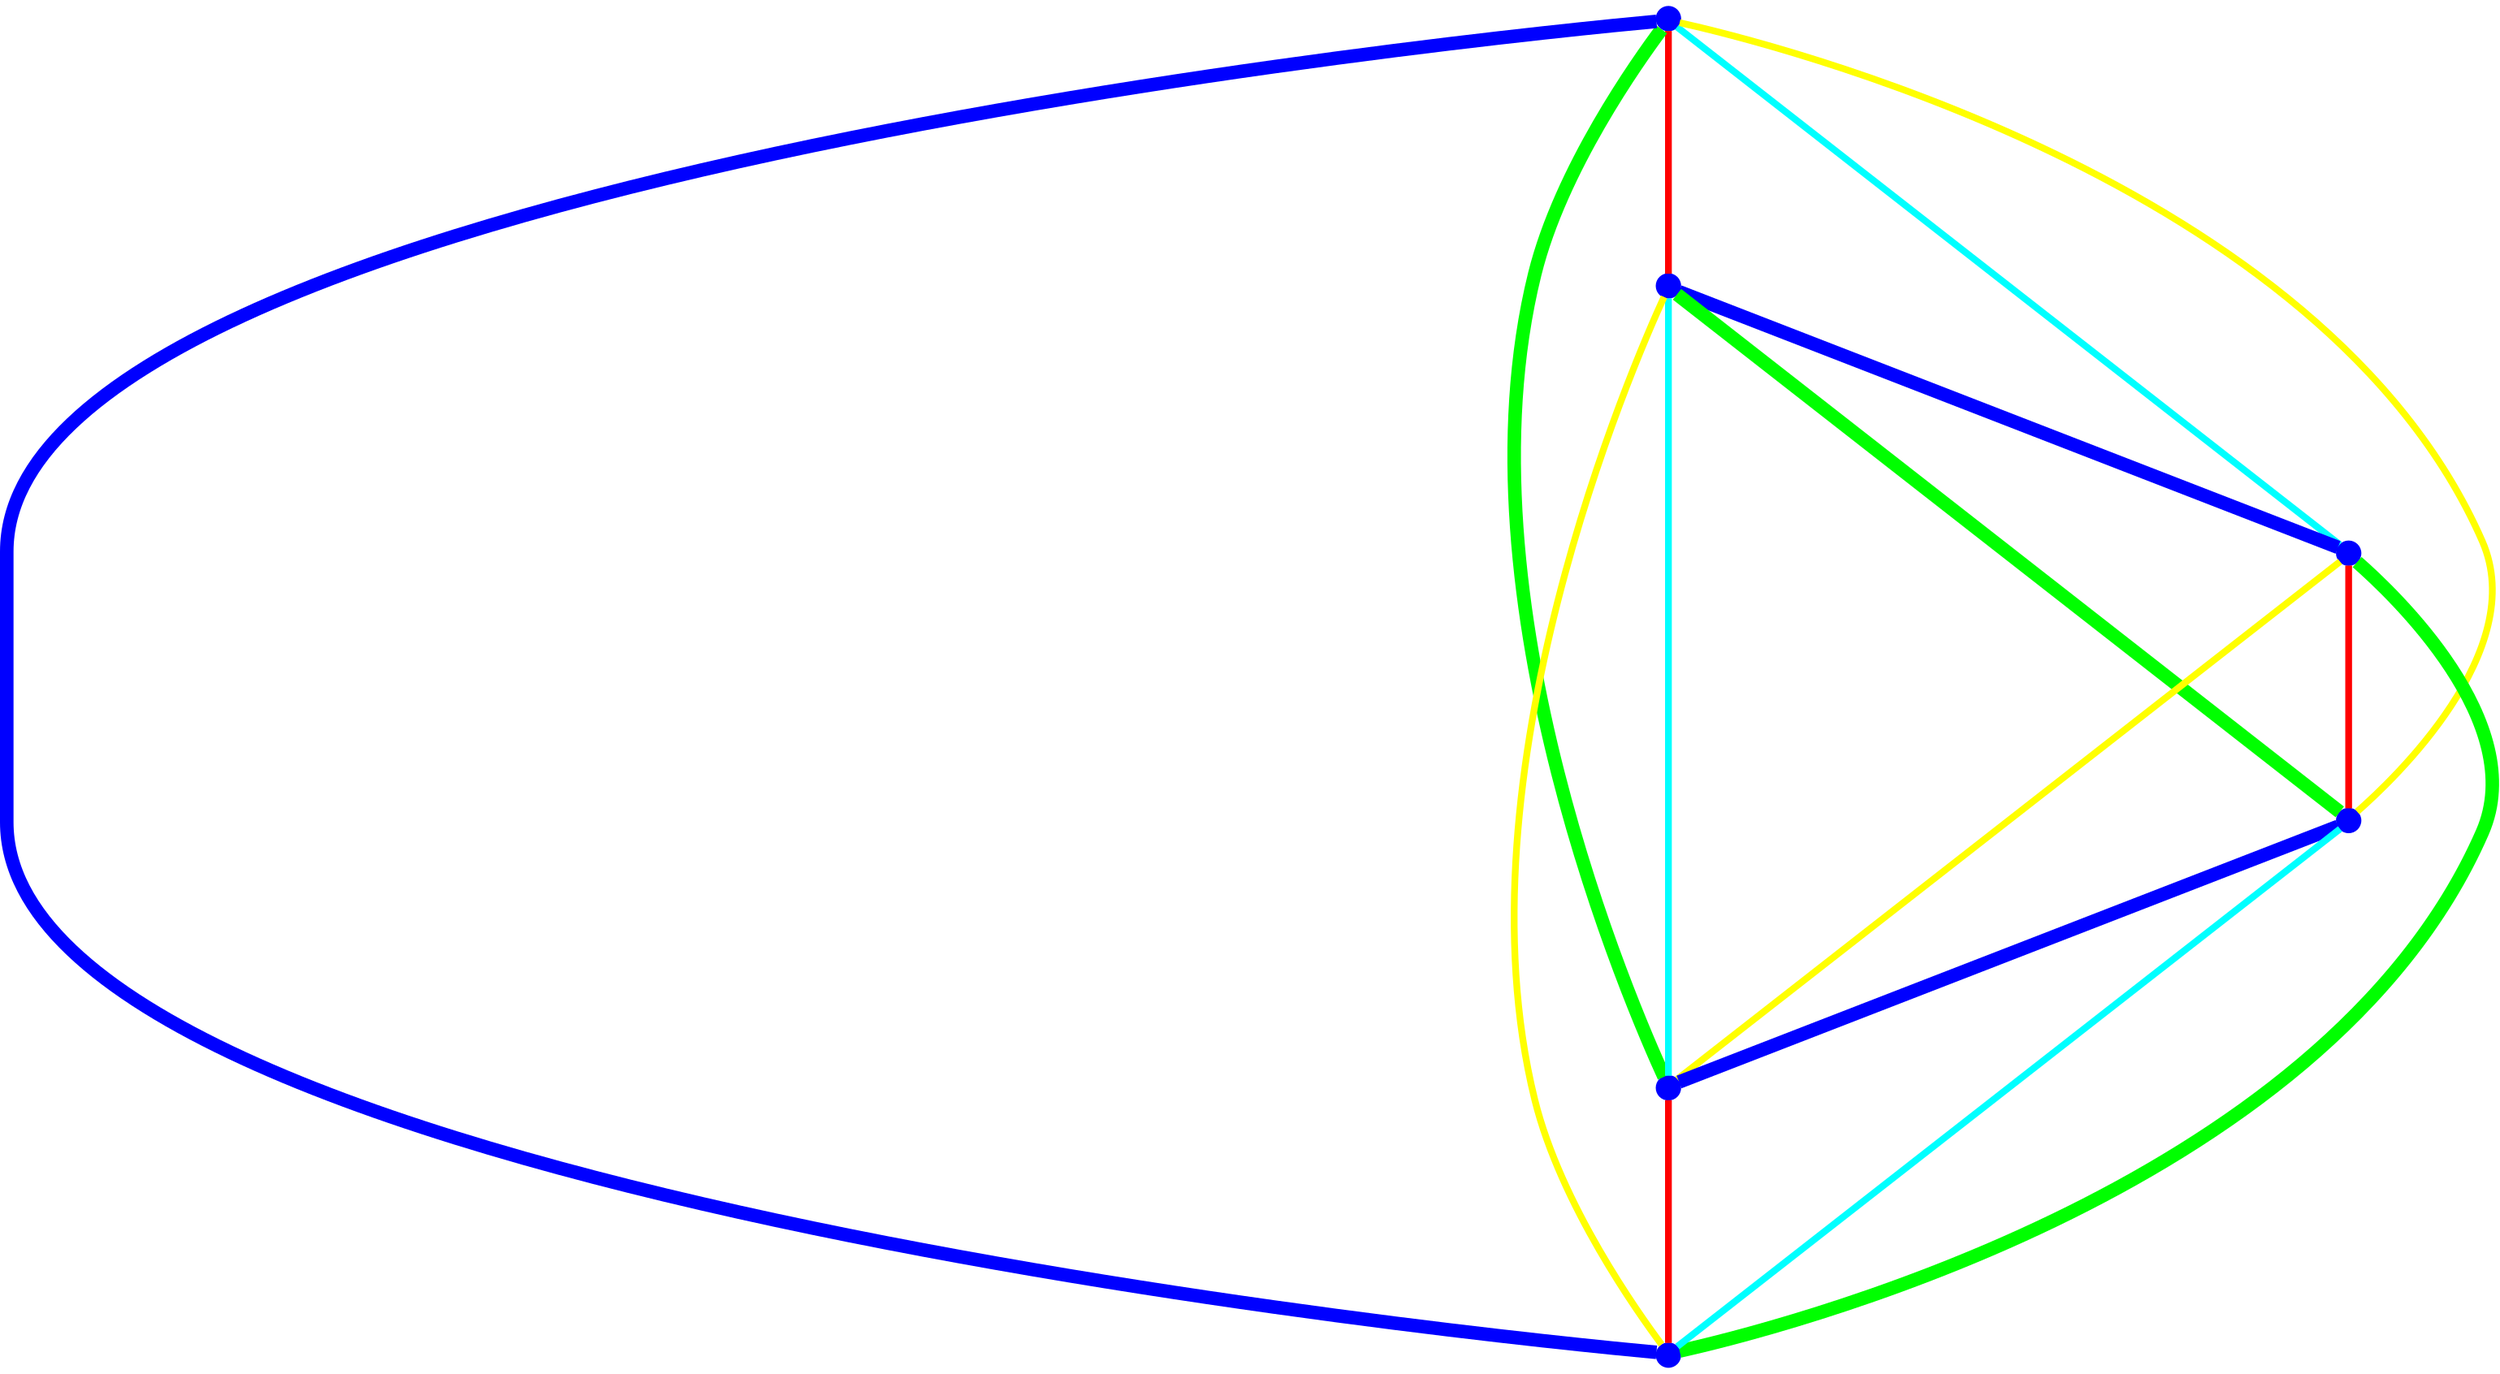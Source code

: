 graph {
ranksep=2
nodesep=2
node [label="" shape=circle style=filled fixedsize=true color=blue fillcolor=blue width=0.2];
"1" -- "2" [style="solid",penwidth="4",color="red"];
"1" -- "3" [style="solid",penwidth="4",color="cyan"];
"1" -- "4" [style="solid",penwidth="4",color="yellow"];
"1" -- "5" [style="solid",penwidth="8",color="green"];
"1" -- "6" [style="solid",penwidth="8",color="blue"];
"2" -- "3" [style="solid",penwidth="8",color="blue"];
"2" -- "4" [style="solid",penwidth="8",color="green"];
"2" -- "5" [style="solid",penwidth="4",color="cyan"];
"2" -- "6" [style="solid",penwidth="4",color="yellow"];
"3" -- "4" [style="solid",penwidth="4",color="red"];
"3" -- "5" [style="solid",penwidth="4",color="yellow"];
"3" -- "6" [style="solid",penwidth="8",color="green"];
"4" -- "5" [style="solid",penwidth="8",color="blue"];
"4" -- "6" [style="solid",penwidth="4",color="cyan"];
"5" -- "6" [style="solid",penwidth="4",color="red"];
}

